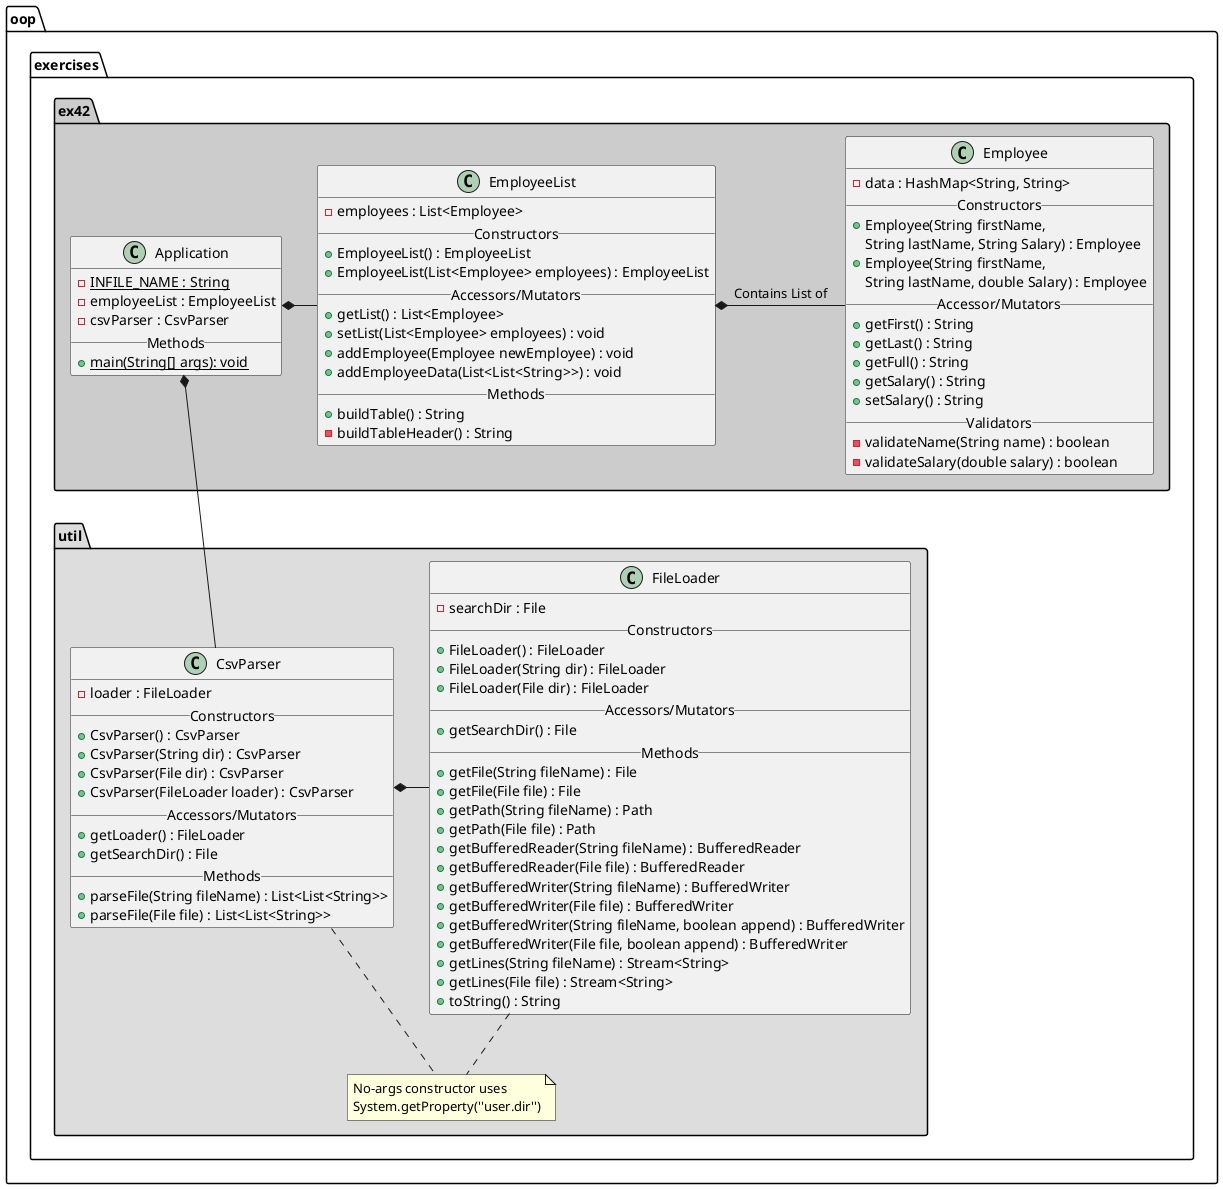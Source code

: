@startuml

package oop.exercises.ex42 #CCCCCC{
    class Application {
        - {static} INFILE_NAME : String
        - employeeList : EmployeeList
        - csvParser : CsvParser
        __Methods__
        + {static} main(String[] args): void
    }


    class Employee {
        - data : HashMap<String, String>
        __Constructors__
        + Employee(String firstName,
        String lastName, String Salary) : Employee
        + Employee(String firstName,
        String lastName, double Salary) : Employee
        __Accessor/Mutators__
        + getFirst() : String
        + getLast() : String
        + getFull() : String
        + getSalary() : String
        + setSalary() : String
        __Validators__
        - validateName(String name) : boolean
        - validateSalary(double salary) : boolean
    }

    class EmployeeList {
        - employees : List<Employee>
        __Constructors__
        + EmployeeList() : EmployeeList
        + EmployeeList(List<Employee> employees) : EmployeeList
        __Accessors/Mutators__
        + getList() : List<Employee>
        + setList(List<Employee> employees) : void
        + addEmployee(Employee newEmployee) : void
        + addEmployeeData(List<List<String>>) : void
        __Methods__
        + buildTable() : String
        - buildTableHeader() : String
    }

    Application *- EmployeeList
    EmployeeList *- Employee : "Contains List of"
}

package oop.exercises.util #DDDDDD{

    class CsvParser {
        - loader : FileLoader
        __Constructors__
        + CsvParser() : CsvParser
        + CsvParser(String dir) : CsvParser
        + CsvParser(File dir) : CsvParser
        + CsvParser(FileLoader loader) : CsvParser
        __Accessors/Mutators__
        + getLoader() : FileLoader
        + getSearchDir() : File
        __Methods__
        + parseFile(String fileName) : List<List<String>>
        + parseFile(File file) : List<List<String>>
    }

    class FileLoader {
        - searchDir : File
        __Constructors__
        + FileLoader() : FileLoader
        + FileLoader(String dir) : FileLoader
        + FileLoader(File dir) : FileLoader
        __Accessors/Mutators__
        + getSearchDir() : File
        __Methods__
        + getFile(String fileName) : File
        + getFile(File file) : File
        + getPath(String fileName) : Path
        + getPath(File file) : Path
        + getBufferedReader(String fileName) : BufferedReader
        + getBufferedReader(File file) : BufferedReader
        + getBufferedWriter(String fileName) : BufferedWriter
        + getBufferedWriter(File file) : BufferedWriter
        + getBufferedWriter(String fileName, boolean append) : BufferedWriter
        + getBufferedWriter(File file, boolean append) : BufferedWriter
        + getLines(String fileName) : Stream<String>
        + getLines(File file) : Stream<String>
        + toString() : String
    }

    note "No-args constructor uses\nSystem.getProperty(''user.dir'')" as emptyConstructorNote
    CsvParser .. emptyConstructorNote
    FileLoader .. emptyConstructorNote

    Application *-- CsvParser
    CsvParser *- FileLoader
}
@enduml